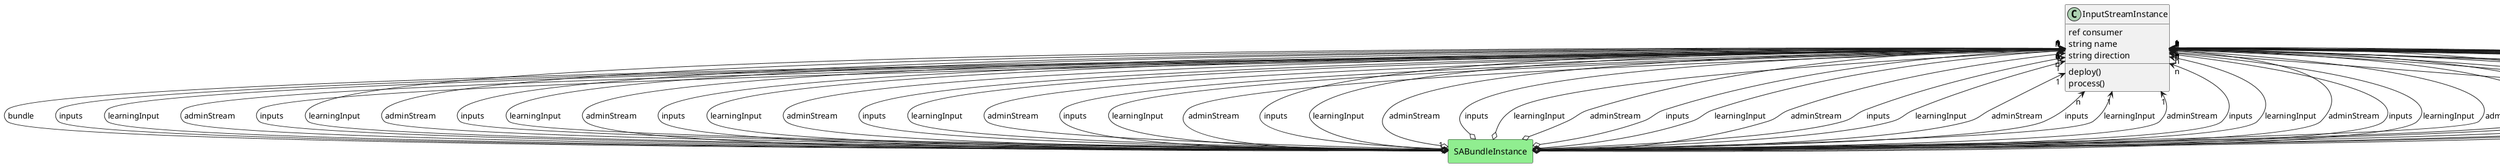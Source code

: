 @startuml

class "InputStreamInstance" as Model {
 ref consumer
 string name
 string direction

 deploy()
 process()
 
}

rectangle "DataStream" as DataStream #lightblue {
}

Model o--> "1" DataStream : parent


rectangle "SABundleInstance" as SABundleInstance #lightblue {
}

Model o--> "1" SABundleInstance : bundle


rectangle "DataChannelInstance" as DataChannelInstance #lightblue {
}

Model *--> "n" DataChannelInstance : channels


rectangle "DataChannelInstance" as DataChannelInstance #lightblue {
}

Model o--> "n" DataChannelInstance : policies


rectangle "DataTransformInstance" as DataTransformInstance #lightblue {
}

Model o--> "n" DataTransformInstance : transforms




    rectangle "DataTransformInstance" as DataTransformInstance #lightgreen {
    }
    
        DataTransformInstance   o--> "n" Model : "inputs"
    
    rectangle "SABundleInstance" as SABundleInstance #lightgreen {
    }
    
        SABundleInstance   o--> "n" Model : "inputs"
    
    rectangle "SABundleInstance" as SABundleInstance #lightgreen {
    }
    
        SABundleInstance   o--> "1" Model : "learningInput"
    
    rectangle "SABundleInstance" as SABundleInstance #lightgreen {
    }
    
        SABundleInstance   o--> "1" Model : "adminStream"
    
    rectangle "DataTransformInstance" as DataTransformInstance #lightgreen {
    }
    
        DataTransformInstance   o--> "n" Model : "inputs"
    
    rectangle "SABundleInstance" as SABundleInstance #lightgreen {
    }
    
        SABundleInstance   o--> "n" Model : "inputs"
    
    rectangle "SABundleInstance" as SABundleInstance #lightgreen {
    }
    
        SABundleInstance   o--> "1" Model : "learningInput"
    
    rectangle "SABundleInstance" as SABundleInstance #lightgreen {
    }
    
        SABundleInstance   o--> "1" Model : "adminStream"
    
    rectangle "DataTransformInstance" as DataTransformInstance #lightgreen {
    }
    
        DataTransformInstance   o--> "n" Model : "inputs"
    
    rectangle "SABundleInstance" as SABundleInstance #lightgreen {
    }
    
        SABundleInstance   o--> "n" Model : "inputs"
    
    rectangle "SABundleInstance" as SABundleInstance #lightgreen {
    }
    
        SABundleInstance   o--> "1" Model : "learningInput"
    
    rectangle "SABundleInstance" as SABundleInstance #lightgreen {
    }
    
        SABundleInstance   o--> "1" Model : "adminStream"
    
    rectangle "DataTransformInstance" as DataTransformInstance #lightgreen {
    }
    
        DataTransformInstance   o--> "n" Model : "inputs"
    
    rectangle "SABundleInstance" as SABundleInstance #lightgreen {
    }
    
        SABundleInstance   o--> "n" Model : "inputs"
    
    rectangle "SABundleInstance" as SABundleInstance #lightgreen {
    }
    
        SABundleInstance   o--> "1" Model : "learningInput"
    
    rectangle "SABundleInstance" as SABundleInstance #lightgreen {
    }
    
        SABundleInstance   o--> "1" Model : "adminStream"
    
    rectangle "DataTransformInstance" as DataTransformInstance #lightgreen {
    }
    
        DataTransformInstance   o--> "n" Model : "inputs"
    
    rectangle "SABundleInstance" as SABundleInstance #lightgreen {
    }
    
        SABundleInstance   o--> "n" Model : "inputs"
    
    rectangle "SABundleInstance" as SABundleInstance #lightgreen {
    }
    
        SABundleInstance   o--> "1" Model : "learningInput"
    
    rectangle "SABundleInstance" as SABundleInstance #lightgreen {
    }
    
        SABundleInstance   o--> "1" Model : "adminStream"
    
    rectangle "DataTransformInstance" as DataTransformInstance #lightgreen {
    }
    
        DataTransformInstance   o--> "n" Model : "inputs"
    
    rectangle "SABundleInstance" as SABundleInstance #lightgreen {
    }
    
        SABundleInstance   o--> "n" Model : "inputs"
    
    rectangle "SABundleInstance" as SABundleInstance #lightgreen {
    }
    
        SABundleInstance   o--> "1" Model : "learningInput"
    
    rectangle "SABundleInstance" as SABundleInstance #lightgreen {
    }
    
        SABundleInstance   o--> "1" Model : "adminStream"
    
    rectangle "DataTransformInstance" as DataTransformInstance #lightgreen {
    }
    
        DataTransformInstance   o--> "n" Model : "inputs"
    
    rectangle "SABundleInstance" as SABundleInstance #lightgreen {
    }
    
        SABundleInstance   o--> "n" Model : "inputs"
    
    rectangle "SABundleInstance" as SABundleInstance #lightgreen {
    }
    
        SABundleInstance   o--> "1" Model : "learningInput"
    
    rectangle "SABundleInstance" as SABundleInstance #lightgreen {
    }
    
        SABundleInstance   o--> "1" Model : "adminStream"
    
    rectangle "DataTransformInstance" as DataTransformInstance #lightgreen {
    }
    
        DataTransformInstance   o--> "n" Model : "inputs"
    
    rectangle "SABundleInstance" as SABundleInstance #lightgreen {
    }
    
        SABundleInstance   o--> "n" Model : "inputs"
    
    rectangle "SABundleInstance" as SABundleInstance #lightgreen {
    }
    
        SABundleInstance   o--> "1" Model : "learningInput"
    
    rectangle "SABundleInstance" as SABundleInstance #lightgreen {
    }
    
        SABundleInstance   o--> "1" Model : "adminStream"
    
    rectangle "DataTransformInstance" as DataTransformInstance #lightgreen {
    }
    
        DataTransformInstance   o--> "n" Model : "inputs"
    
    rectangle "SABundleInstance" as SABundleInstance #lightgreen {
    }
    
        SABundleInstance   o--> "n" Model : "inputs"
    
    rectangle "SABundleInstance" as SABundleInstance #lightgreen {
    }
    
        SABundleInstance   o--> "1" Model : "learningInput"
    
    rectangle "SABundleInstance" as SABundleInstance #lightgreen {
    }
    
        SABundleInstance   o--> "1" Model : "adminStream"
    
    rectangle "DataTransformInstance" as DataTransformInstance #lightgreen {
    }
    
        DataTransformInstance   o--> "n" Model : "inputs"
    
    rectangle "SABundleInstance" as SABundleInstance #lightgreen {
    }
    
        SABundleInstance   o--> "n" Model : "inputs"
    
    rectangle "SABundleInstance" as SABundleInstance #lightgreen {
    }
    
        SABundleInstance   o--> "1" Model : "learningInput"
    
    rectangle "SABundleInstance" as SABundleInstance #lightgreen {
    }
    
        SABundleInstance   o--> "1" Model : "adminStream"
    
    rectangle "DataTransformInstance" as DataTransformInstance #lightgreen {
    }
    
        DataTransformInstance   o--> "n" Model : "inputs"
    
    rectangle "SABundleInstance" as SABundleInstance #lightgreen {
    }
    
        SABundleInstance   o--> "n" Model : "inputs"
    
    rectangle "SABundleInstance" as SABundleInstance #lightgreen {
    }
    
        SABundleInstance   o--> "1" Model : "learningInput"
    
    rectangle "SABundleInstance" as SABundleInstance #lightgreen {
    }
    
        SABundleInstance   o--> "1" Model : "adminStream"
    
    rectangle "DataTransformInstance" as DataTransformInstance #lightgreen {
    }
    
        DataTransformInstance   o--> "n" Model : "inputs"
    
    rectangle "SABundleInstance" as SABundleInstance #lightgreen {
    }
    
        SABundleInstance   o--> "n" Model : "inputs"
    
    rectangle "SABundleInstance" as SABundleInstance #lightgreen {
    }
    
        SABundleInstance   o--> "1" Model : "learningInput"
    
    rectangle "SABundleInstance" as SABundleInstance #lightgreen {
    }
    
        SABundleInstance   o--> "1" Model : "adminStream"
    
    rectangle "DataTransformInstance" as DataTransformInstance #lightgreen {
    }
    
        DataTransformInstance   o--> "n" Model : "inputs"
    
    rectangle "SABundleInstance" as SABundleInstance #lightgreen {
    }
    
        SABundleInstance   o--> "n" Model : "inputs"
    
    rectangle "SABundleInstance" as SABundleInstance #lightgreen {
    }
    
        SABundleInstance   o--> "1" Model : "learningInput"
    
    rectangle "SABundleInstance" as SABundleInstance #lightgreen {
    }
    
        SABundleInstance   o--> "1" Model : "adminStream"
    
    rectangle "DataTransformInstance" as DataTransformInstance #lightgreen {
    }
    
        DataTransformInstance   o--> "n" Model : "inputs"
    
    rectangle "SABundleInstance" as SABundleInstance #lightgreen {
    }
    
        SABundleInstance   o--> "n" Model : "inputs"
    
    rectangle "SABundleInstance" as SABundleInstance #lightgreen {
    }
    
        SABundleInstance   o--> "1" Model : "learningInput"
    
    rectangle "SABundleInstance" as SABundleInstance #lightgreen {
    }
    
        SABundleInstance   o--> "1" Model : "adminStream"
    
    rectangle "DataTransformInstance" as DataTransformInstance #lightgreen {
    }
    
        DataTransformInstance   o--> "n" Model : "inputs"
    
    rectangle "SABundleInstance" as SABundleInstance #lightgreen {
    }
    
        SABundleInstance   o--> "n" Model : "inputs"
    
    rectangle "SABundleInstance" as SABundleInstance #lightgreen {
    }
    
        SABundleInstance   o--> "1" Model : "learningInput"
    
    rectangle "SABundleInstance" as SABundleInstance #lightgreen {
    }
    
        SABundleInstance   o--> "1" Model : "adminStream"
    

@enduml
